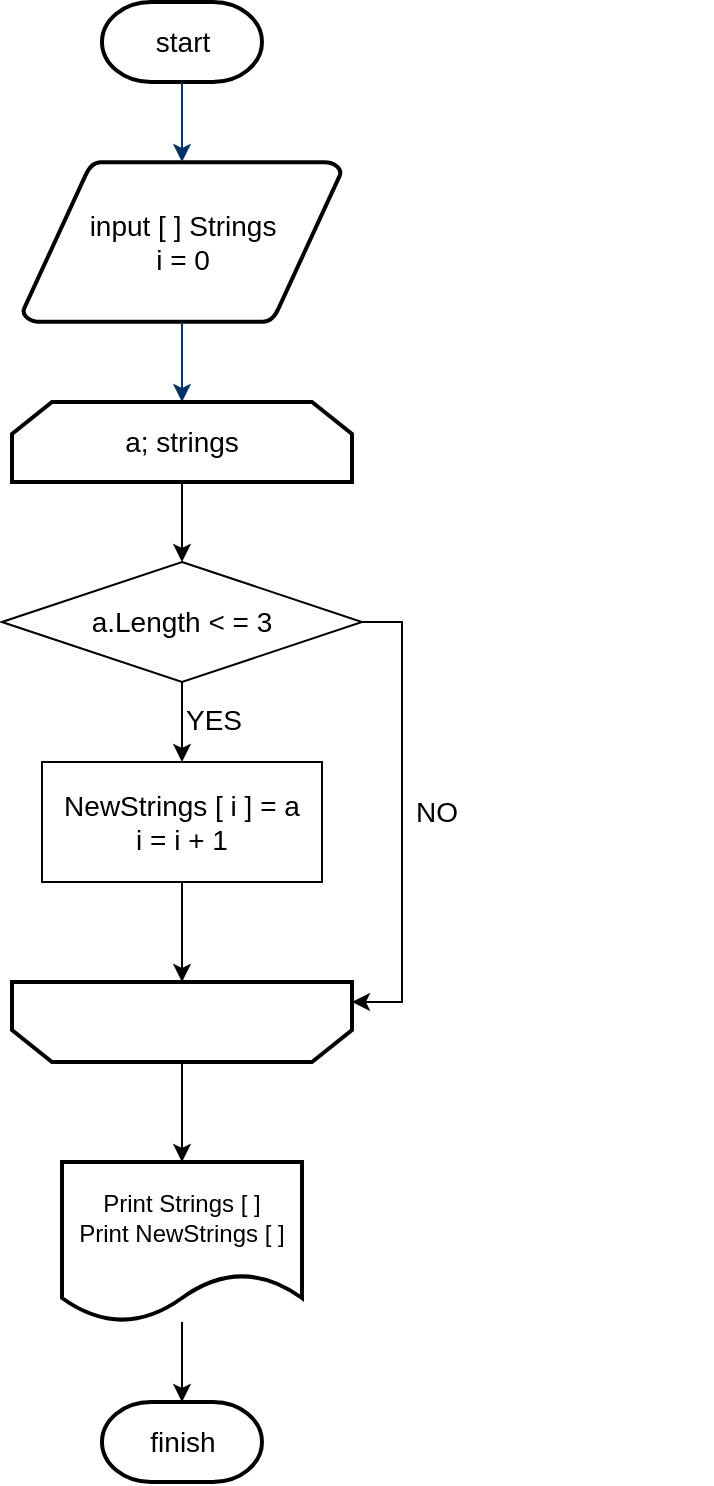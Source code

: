 <mxfile version="24.7.14">
  <diagram id="6a731a19-8d31-9384-78a2-239565b7b9f0" name="Page-1">
    <mxGraphModel dx="1195" dy="650" grid="1" gridSize="10" guides="1" tooltips="1" connect="1" arrows="1" fold="1" page="1" pageScale="1" pageWidth="1169" pageHeight="827" background="none" math="0" shadow="0">
      <root>
        <mxCell id="0" />
        <mxCell id="1" parent="0" />
        <mxCell id="2" value="&lt;font style=&quot;font-size: 14px;&quot;&gt;start&lt;/font&gt;" style="shape=mxgraph.flowchart.terminator;strokeWidth=2;gradientColor=none;gradientDirection=north;fontStyle=0;html=1;" parent="1" vertex="1">
          <mxGeometry x="280" y="50" width="80" height="40" as="geometry" />
        </mxCell>
        <mxCell id="3" value="&lt;font style=&quot;font-size: 14px;&quot;&gt;input [ ] Strings&lt;/font&gt;&lt;div&gt;&lt;font style=&quot;font-size: 14px;&quot;&gt;i = 0&lt;/font&gt;&lt;/div&gt;" style="shape=mxgraph.flowchart.data;strokeWidth=2;gradientColor=none;gradientDirection=north;fontStyle=0;html=1;" parent="1" vertex="1">
          <mxGeometry x="240.5" y="130" width="159" height="80" as="geometry" />
        </mxCell>
        <mxCell id="7" style="fontStyle=1;strokeColor=#003366;strokeWidth=1;html=1;" parent="1" source="2" target="3" edge="1">
          <mxGeometry relative="1" as="geometry" />
        </mxCell>
        <mxCell id="8" style="fontStyle=1;strokeColor=#003366;strokeWidth=1;html=1;" parent="1" source="3" edge="1">
          <mxGeometry relative="1" as="geometry">
            <mxPoint x="320" y="250" as="targetPoint" />
          </mxGeometry>
        </mxCell>
        <mxCell id="Zjd__CL-d_f2vvDHW-AK-55" value="&lt;font style=&quot;font-size: 14px;&quot;&gt;a; strings&lt;/font&gt;" style="shape=loopLimit;whiteSpace=wrap;html=1;strokeWidth=2;" vertex="1" parent="1">
          <mxGeometry x="235" y="250" width="170" height="40" as="geometry" />
        </mxCell>
        <mxCell id="Zjd__CL-d_f2vvDHW-AK-59" style="edgeStyle=orthogonalEdgeStyle;rounded=0;orthogonalLoop=1;jettySize=auto;html=1;exitX=0.5;exitY=1;exitDx=0;exitDy=0;exitPerimeter=0;" edge="1" parent="1" source="Zjd__CL-d_f2vvDHW-AK-56" target="Zjd__CL-d_f2vvDHW-AK-58">
          <mxGeometry relative="1" as="geometry" />
        </mxCell>
        <mxCell id="Zjd__CL-d_f2vvDHW-AK-64" style="edgeStyle=orthogonalEdgeStyle;rounded=0;orthogonalLoop=1;jettySize=auto;html=1;entryX=0;entryY=0.75;entryDx=0;entryDy=0;exitX=1;exitY=0.5;exitDx=0;exitDy=0;exitPerimeter=0;" edge="1" parent="1" source="Zjd__CL-d_f2vvDHW-AK-56" target="Zjd__CL-d_f2vvDHW-AK-62">
          <mxGeometry relative="1" as="geometry">
            <Array as="points">
              <mxPoint x="430" y="360" />
              <mxPoint x="430" y="550" />
            </Array>
          </mxGeometry>
        </mxCell>
        <mxCell id="Zjd__CL-d_f2vvDHW-AK-56" value="&lt;font style=&quot;font-size: 14px;&quot;&gt;a.Length &amp;lt; = 3&lt;/font&gt;" style="strokeWidth=1;html=1;shape=mxgraph.flowchart.decision;whiteSpace=wrap;" vertex="1" parent="1">
          <mxGeometry x="230" y="330" width="180" height="60" as="geometry" />
        </mxCell>
        <mxCell id="Zjd__CL-d_f2vvDHW-AK-57" style="edgeStyle=orthogonalEdgeStyle;rounded=0;orthogonalLoop=1;jettySize=auto;html=1;exitX=0.5;exitY=1;exitDx=0;exitDy=0;entryX=0.5;entryY=0;entryDx=0;entryDy=0;entryPerimeter=0;" edge="1" parent="1" source="Zjd__CL-d_f2vvDHW-AK-55" target="Zjd__CL-d_f2vvDHW-AK-56">
          <mxGeometry relative="1" as="geometry" />
        </mxCell>
        <mxCell id="Zjd__CL-d_f2vvDHW-AK-63" style="edgeStyle=orthogonalEdgeStyle;rounded=0;orthogonalLoop=1;jettySize=auto;html=1;exitX=0.5;exitY=1;exitDx=0;exitDy=0;entryX=0.5;entryY=1;entryDx=0;entryDy=0;" edge="1" parent="1" source="Zjd__CL-d_f2vvDHW-AK-58" target="Zjd__CL-d_f2vvDHW-AK-62">
          <mxGeometry relative="1" as="geometry" />
        </mxCell>
        <mxCell id="Zjd__CL-d_f2vvDHW-AK-58" value="&lt;font style=&quot;font-size: 14px;&quot;&gt;NewS&lt;span style=&quot;background-color: initial;&quot;&gt;trings [ i ] = a&lt;/span&gt;&lt;/font&gt;&lt;div&gt;&lt;font style=&quot;font-size: 14px;&quot;&gt;&lt;span style=&quot;background-color: initial;&quot;&gt;i = i + 1&lt;/span&gt;&lt;/font&gt;&lt;/div&gt;" style="rounded=0;whiteSpace=wrap;html=1;" vertex="1" parent="1">
          <mxGeometry x="250" y="430" width="140" height="60" as="geometry" />
        </mxCell>
        <mxCell id="Zjd__CL-d_f2vvDHW-AK-61" value="&lt;div style=&quot;text-align: center;&quot;&gt;&lt;span style=&quot;background-color: initial; font-size: 14px;&quot;&gt;YES&lt;/span&gt;&lt;/div&gt;" style="text;whiteSpace=wrap;html=1;" vertex="1" parent="1">
          <mxGeometry x="320" y="394" width="150" height="40" as="geometry" />
        </mxCell>
        <mxCell id="Zjd__CL-d_f2vvDHW-AK-66" style="edgeStyle=orthogonalEdgeStyle;rounded=0;orthogonalLoop=1;jettySize=auto;html=1;exitX=0.5;exitY=0;exitDx=0;exitDy=0;entryX=0.5;entryY=0;entryDx=0;entryDy=0;" edge="1" parent="1" source="Zjd__CL-d_f2vvDHW-AK-62" target="Zjd__CL-d_f2vvDHW-AK-65">
          <mxGeometry relative="1" as="geometry" />
        </mxCell>
        <mxCell id="Zjd__CL-d_f2vvDHW-AK-62" value="" style="shape=loopLimit;whiteSpace=wrap;html=1;strokeWidth=2;rotation=-180;" vertex="1" parent="1">
          <mxGeometry x="235" y="540" width="170" height="40" as="geometry" />
        </mxCell>
        <mxCell id="Zjd__CL-d_f2vvDHW-AK-65" value="Print Strings [ ]&lt;div&gt;Print NewStrings [ ]&lt;/div&gt;" style="shape=document;whiteSpace=wrap;html=1;boundedLbl=1;strokeWidth=2;" vertex="1" parent="1">
          <mxGeometry x="260" y="630" width="120" height="80" as="geometry" />
        </mxCell>
        <mxCell id="Zjd__CL-d_f2vvDHW-AK-68" style="edgeStyle=orthogonalEdgeStyle;rounded=0;orthogonalLoop=1;jettySize=auto;html=1;entryX=0.5;entryY=0;entryDx=0;entryDy=0;entryPerimeter=0;" edge="1" parent="1" source="Zjd__CL-d_f2vvDHW-AK-65">
          <mxGeometry relative="1" as="geometry">
            <mxPoint x="320" y="750" as="targetPoint" />
          </mxGeometry>
        </mxCell>
        <mxCell id="Zjd__CL-d_f2vvDHW-AK-69" value="&lt;font style=&quot;font-size: 14px;&quot;&gt;finish&lt;/font&gt;" style="shape=mxgraph.flowchart.terminator;strokeWidth=2;gradientColor=none;gradientDirection=north;fontStyle=0;html=1;" vertex="1" parent="1">
          <mxGeometry x="280" y="750" width="80" height="40" as="geometry" />
        </mxCell>
        <mxCell id="Zjd__CL-d_f2vvDHW-AK-70" value="&lt;div style=&quot;text-align: center;&quot;&gt;&lt;span style=&quot;background-color: initial; font-size: 14px;&quot;&gt;NO&lt;/span&gt;&lt;/div&gt;" style="text;whiteSpace=wrap;html=1;" vertex="1" parent="1">
          <mxGeometry x="435" y="440" width="150" height="40" as="geometry" />
        </mxCell>
      </root>
    </mxGraphModel>
  </diagram>
</mxfile>
